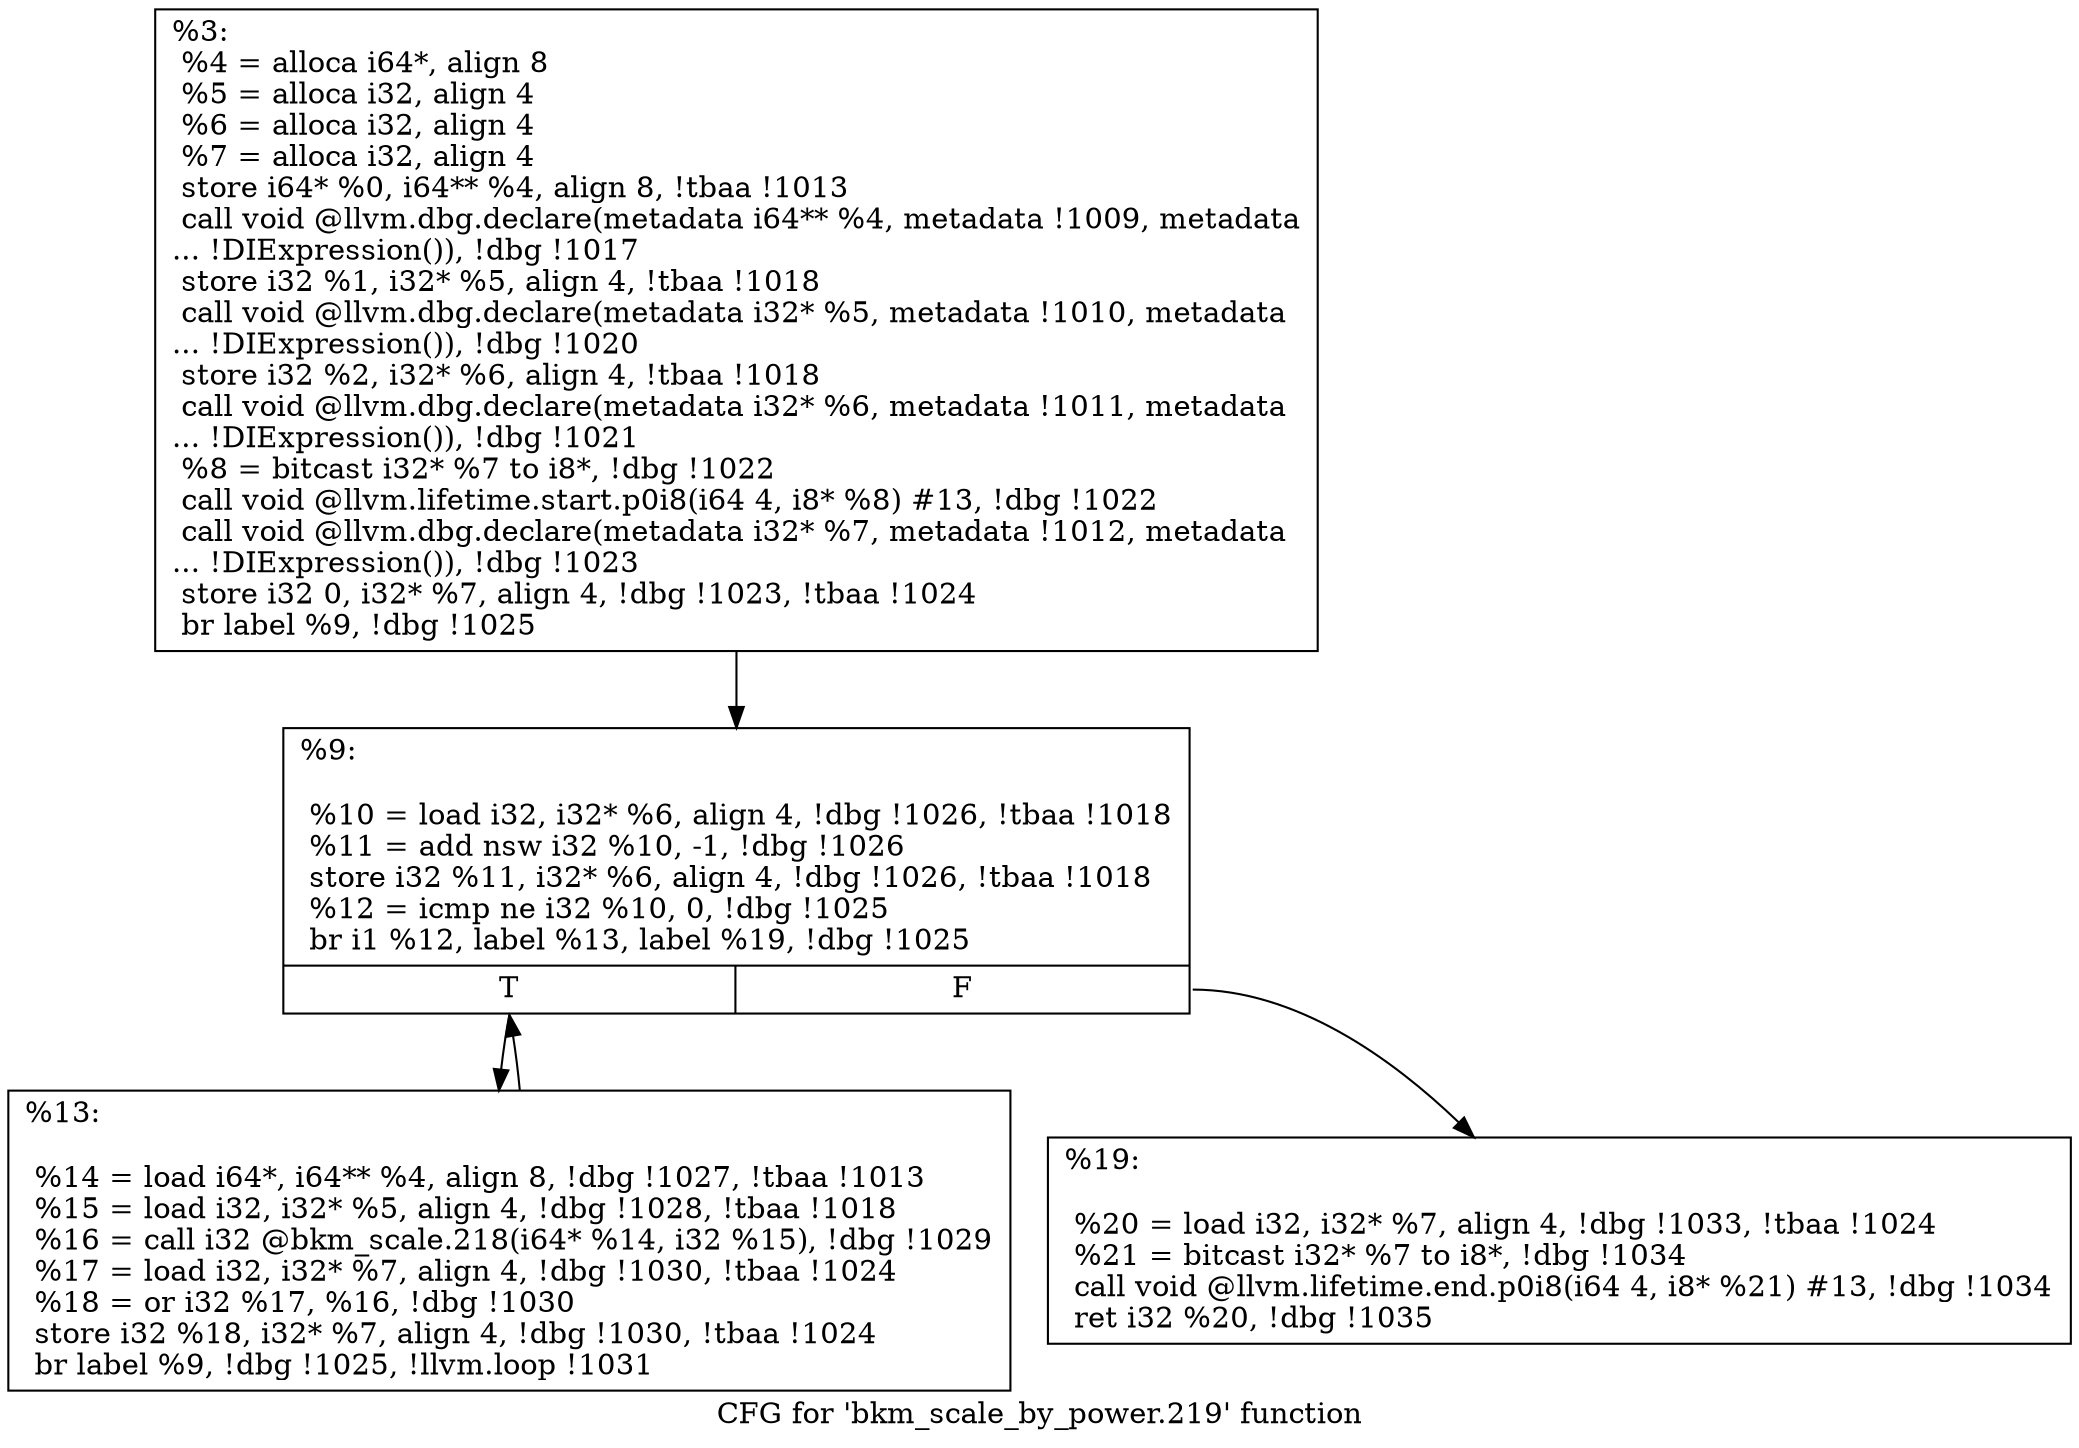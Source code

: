 digraph "CFG for 'bkm_scale_by_power.219' function" {
	label="CFG for 'bkm_scale_by_power.219' function";

	Node0x16edbc0 [shape=record,label="{%3:\l  %4 = alloca i64*, align 8\l  %5 = alloca i32, align 4\l  %6 = alloca i32, align 4\l  %7 = alloca i32, align 4\l  store i64* %0, i64** %4, align 8, !tbaa !1013\l  call void @llvm.dbg.declare(metadata i64** %4, metadata !1009, metadata\l... !DIExpression()), !dbg !1017\l  store i32 %1, i32* %5, align 4, !tbaa !1018\l  call void @llvm.dbg.declare(metadata i32* %5, metadata !1010, metadata\l... !DIExpression()), !dbg !1020\l  store i32 %2, i32* %6, align 4, !tbaa !1018\l  call void @llvm.dbg.declare(metadata i32* %6, metadata !1011, metadata\l... !DIExpression()), !dbg !1021\l  %8 = bitcast i32* %7 to i8*, !dbg !1022\l  call void @llvm.lifetime.start.p0i8(i64 4, i8* %8) #13, !dbg !1022\l  call void @llvm.dbg.declare(metadata i32* %7, metadata !1012, metadata\l... !DIExpression()), !dbg !1023\l  store i32 0, i32* %7, align 4, !dbg !1023, !tbaa !1024\l  br label %9, !dbg !1025\l}"];
	Node0x16edbc0 -> Node0x16ef730;
	Node0x16ef730 [shape=record,label="{%9:\l\l  %10 = load i32, i32* %6, align 4, !dbg !1026, !tbaa !1018\l  %11 = add nsw i32 %10, -1, !dbg !1026\l  store i32 %11, i32* %6, align 4, !dbg !1026, !tbaa !1018\l  %12 = icmp ne i32 %10, 0, !dbg !1025\l  br i1 %12, label %13, label %19, !dbg !1025\l|{<s0>T|<s1>F}}"];
	Node0x16ef730:s0 -> Node0x16ef780;
	Node0x16ef730:s1 -> Node0x16ef7d0;
	Node0x16ef780 [shape=record,label="{%13:\l\l  %14 = load i64*, i64** %4, align 8, !dbg !1027, !tbaa !1013\l  %15 = load i32, i32* %5, align 4, !dbg !1028, !tbaa !1018\l  %16 = call i32 @bkm_scale.218(i64* %14, i32 %15), !dbg !1029\l  %17 = load i32, i32* %7, align 4, !dbg !1030, !tbaa !1024\l  %18 = or i32 %17, %16, !dbg !1030\l  store i32 %18, i32* %7, align 4, !dbg !1030, !tbaa !1024\l  br label %9, !dbg !1025, !llvm.loop !1031\l}"];
	Node0x16ef780 -> Node0x16ef730;
	Node0x16ef7d0 [shape=record,label="{%19:\l\l  %20 = load i32, i32* %7, align 4, !dbg !1033, !tbaa !1024\l  %21 = bitcast i32* %7 to i8*, !dbg !1034\l  call void @llvm.lifetime.end.p0i8(i64 4, i8* %21) #13, !dbg !1034\l  ret i32 %20, !dbg !1035\l}"];
}
